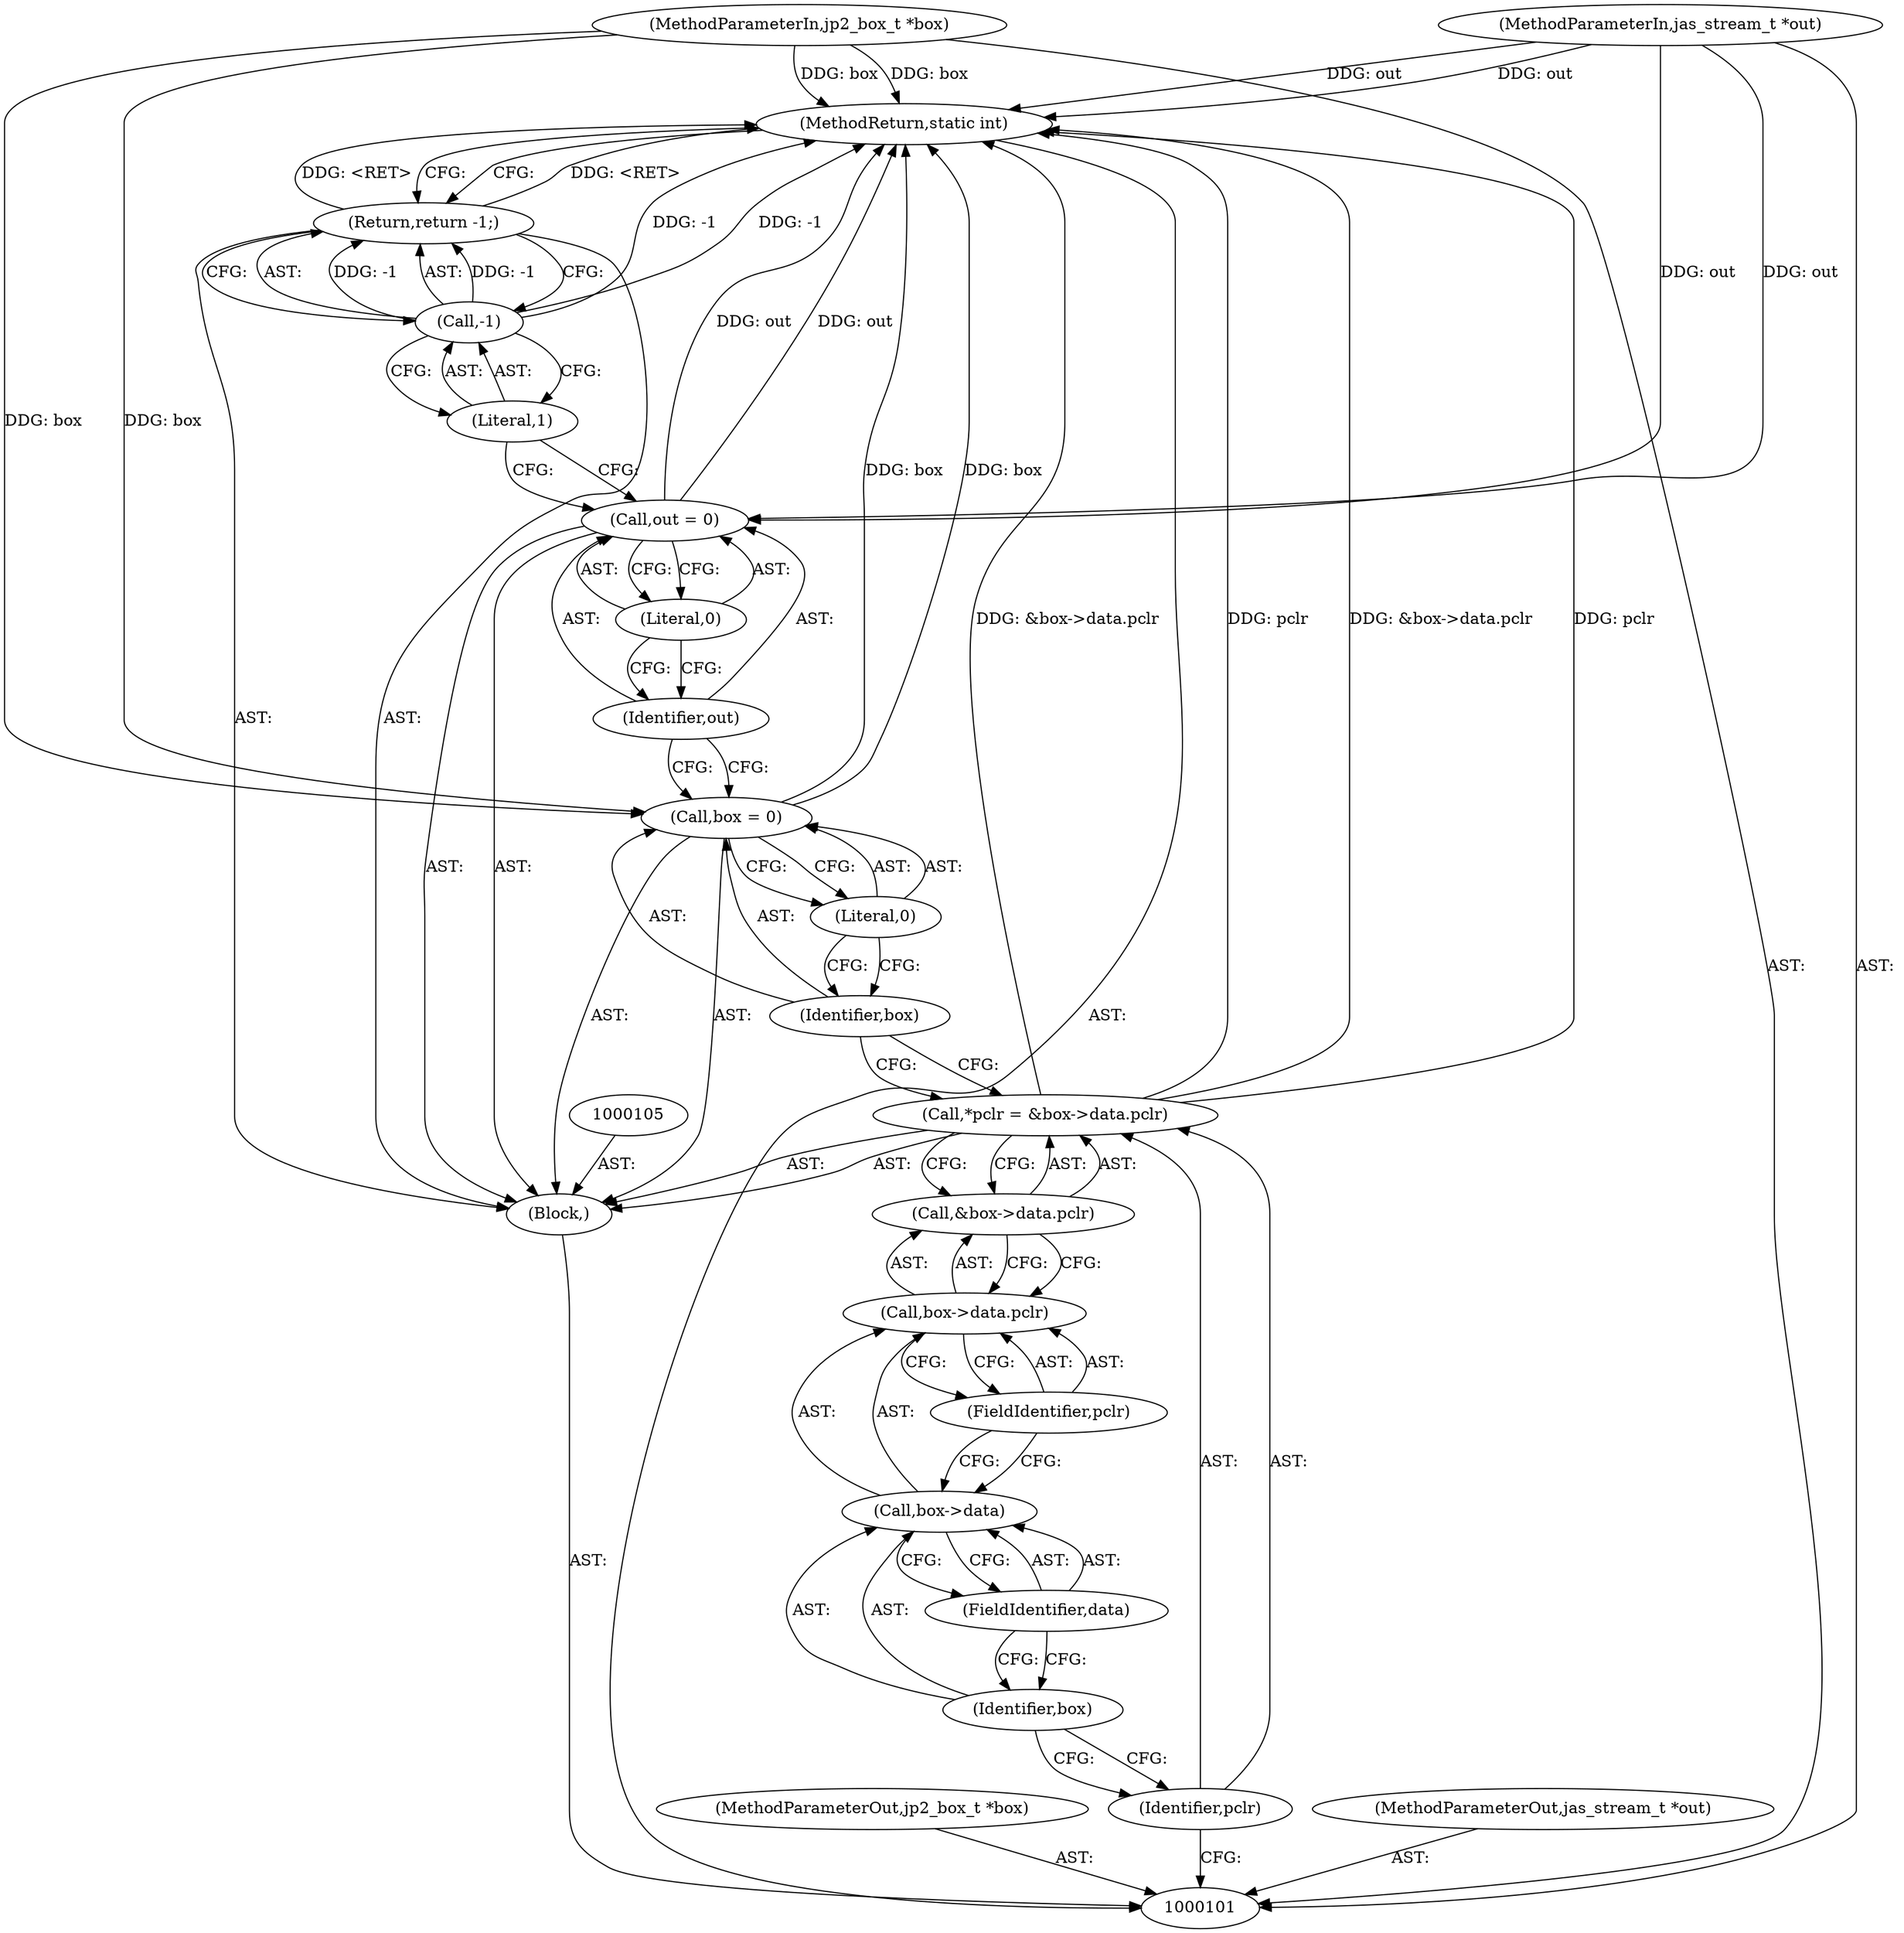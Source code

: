digraph "0_jasper_e96fc4fdd525fa0ede28074a7e2b1caf94b58b0d_6" {
"1000123" [label="(MethodReturn,static int)"];
"1000102" [label="(MethodParameterIn,jp2_box_t *box)"];
"1000154" [label="(MethodParameterOut,jp2_box_t *box)"];
"1000103" [label="(MethodParameterIn,jas_stream_t *out)"];
"1000155" [label="(MethodParameterOut,jas_stream_t *out)"];
"1000104" [label="(Block,)"];
"1000106" [label="(Call,*pclr = &box->data.pclr)"];
"1000107" [label="(Identifier,pclr)"];
"1000108" [label="(Call,&box->data.pclr)"];
"1000109" [label="(Call,box->data.pclr)"];
"1000110" [label="(Call,box->data)"];
"1000111" [label="(Identifier,box)"];
"1000112" [label="(FieldIdentifier,data)"];
"1000113" [label="(FieldIdentifier,pclr)"];
"1000114" [label="(Call,box = 0)"];
"1000115" [label="(Identifier,box)"];
"1000116" [label="(Literal,0)"];
"1000117" [label="(Call,out = 0)"];
"1000118" [label="(Identifier,out)"];
"1000119" [label="(Literal,0)"];
"1000122" [label="(Literal,1)"];
"1000120" [label="(Return,return -1;)"];
"1000121" [label="(Call,-1)"];
"1000123" -> "1000101"  [label="AST: "];
"1000123" -> "1000120"  [label="CFG: "];
"1000120" -> "1000123"  [label="DDG: <RET>"];
"1000106" -> "1000123"  [label="DDG: &box->data.pclr"];
"1000106" -> "1000123"  [label="DDG: pclr"];
"1000103" -> "1000123"  [label="DDG: out"];
"1000117" -> "1000123"  [label="DDG: out"];
"1000102" -> "1000123"  [label="DDG: box"];
"1000114" -> "1000123"  [label="DDG: box"];
"1000121" -> "1000123"  [label="DDG: -1"];
"1000102" -> "1000101"  [label="AST: "];
"1000102" -> "1000123"  [label="DDG: box"];
"1000102" -> "1000114"  [label="DDG: box"];
"1000154" -> "1000101"  [label="AST: "];
"1000103" -> "1000101"  [label="AST: "];
"1000103" -> "1000123"  [label="DDG: out"];
"1000103" -> "1000117"  [label="DDG: out"];
"1000155" -> "1000101"  [label="AST: "];
"1000104" -> "1000101"  [label="AST: "];
"1000105" -> "1000104"  [label="AST: "];
"1000106" -> "1000104"  [label="AST: "];
"1000114" -> "1000104"  [label="AST: "];
"1000117" -> "1000104"  [label="AST: "];
"1000120" -> "1000104"  [label="AST: "];
"1000106" -> "1000104"  [label="AST: "];
"1000106" -> "1000108"  [label="CFG: "];
"1000107" -> "1000106"  [label="AST: "];
"1000108" -> "1000106"  [label="AST: "];
"1000115" -> "1000106"  [label="CFG: "];
"1000106" -> "1000123"  [label="DDG: &box->data.pclr"];
"1000106" -> "1000123"  [label="DDG: pclr"];
"1000107" -> "1000106"  [label="AST: "];
"1000107" -> "1000101"  [label="CFG: "];
"1000111" -> "1000107"  [label="CFG: "];
"1000108" -> "1000106"  [label="AST: "];
"1000108" -> "1000109"  [label="CFG: "];
"1000109" -> "1000108"  [label="AST: "];
"1000106" -> "1000108"  [label="CFG: "];
"1000109" -> "1000108"  [label="AST: "];
"1000109" -> "1000113"  [label="CFG: "];
"1000110" -> "1000109"  [label="AST: "];
"1000113" -> "1000109"  [label="AST: "];
"1000108" -> "1000109"  [label="CFG: "];
"1000110" -> "1000109"  [label="AST: "];
"1000110" -> "1000112"  [label="CFG: "];
"1000111" -> "1000110"  [label="AST: "];
"1000112" -> "1000110"  [label="AST: "];
"1000113" -> "1000110"  [label="CFG: "];
"1000111" -> "1000110"  [label="AST: "];
"1000111" -> "1000107"  [label="CFG: "];
"1000112" -> "1000111"  [label="CFG: "];
"1000112" -> "1000110"  [label="AST: "];
"1000112" -> "1000111"  [label="CFG: "];
"1000110" -> "1000112"  [label="CFG: "];
"1000113" -> "1000109"  [label="AST: "];
"1000113" -> "1000110"  [label="CFG: "];
"1000109" -> "1000113"  [label="CFG: "];
"1000114" -> "1000104"  [label="AST: "];
"1000114" -> "1000116"  [label="CFG: "];
"1000115" -> "1000114"  [label="AST: "];
"1000116" -> "1000114"  [label="AST: "];
"1000118" -> "1000114"  [label="CFG: "];
"1000114" -> "1000123"  [label="DDG: box"];
"1000102" -> "1000114"  [label="DDG: box"];
"1000115" -> "1000114"  [label="AST: "];
"1000115" -> "1000106"  [label="CFG: "];
"1000116" -> "1000115"  [label="CFG: "];
"1000116" -> "1000114"  [label="AST: "];
"1000116" -> "1000115"  [label="CFG: "];
"1000114" -> "1000116"  [label="CFG: "];
"1000117" -> "1000104"  [label="AST: "];
"1000117" -> "1000119"  [label="CFG: "];
"1000118" -> "1000117"  [label="AST: "];
"1000119" -> "1000117"  [label="AST: "];
"1000122" -> "1000117"  [label="CFG: "];
"1000117" -> "1000123"  [label="DDG: out"];
"1000103" -> "1000117"  [label="DDG: out"];
"1000118" -> "1000117"  [label="AST: "];
"1000118" -> "1000114"  [label="CFG: "];
"1000119" -> "1000118"  [label="CFG: "];
"1000119" -> "1000117"  [label="AST: "];
"1000119" -> "1000118"  [label="CFG: "];
"1000117" -> "1000119"  [label="CFG: "];
"1000122" -> "1000121"  [label="AST: "];
"1000122" -> "1000117"  [label="CFG: "];
"1000121" -> "1000122"  [label="CFG: "];
"1000120" -> "1000104"  [label="AST: "];
"1000120" -> "1000121"  [label="CFG: "];
"1000121" -> "1000120"  [label="AST: "];
"1000123" -> "1000120"  [label="CFG: "];
"1000120" -> "1000123"  [label="DDG: <RET>"];
"1000121" -> "1000120"  [label="DDG: -1"];
"1000121" -> "1000120"  [label="AST: "];
"1000121" -> "1000122"  [label="CFG: "];
"1000122" -> "1000121"  [label="AST: "];
"1000120" -> "1000121"  [label="CFG: "];
"1000121" -> "1000123"  [label="DDG: -1"];
"1000121" -> "1000120"  [label="DDG: -1"];
}
